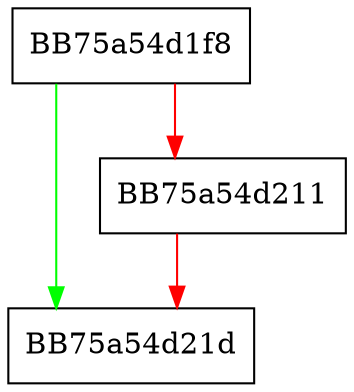 digraph FpCacheCheck {
  node [shape="box"];
  graph [splines=ortho];
  BB75a54d1f8 -> BB75a54d21d [color="green"];
  BB75a54d1f8 -> BB75a54d211 [color="red"];
  BB75a54d211 -> BB75a54d21d [color="red"];
}